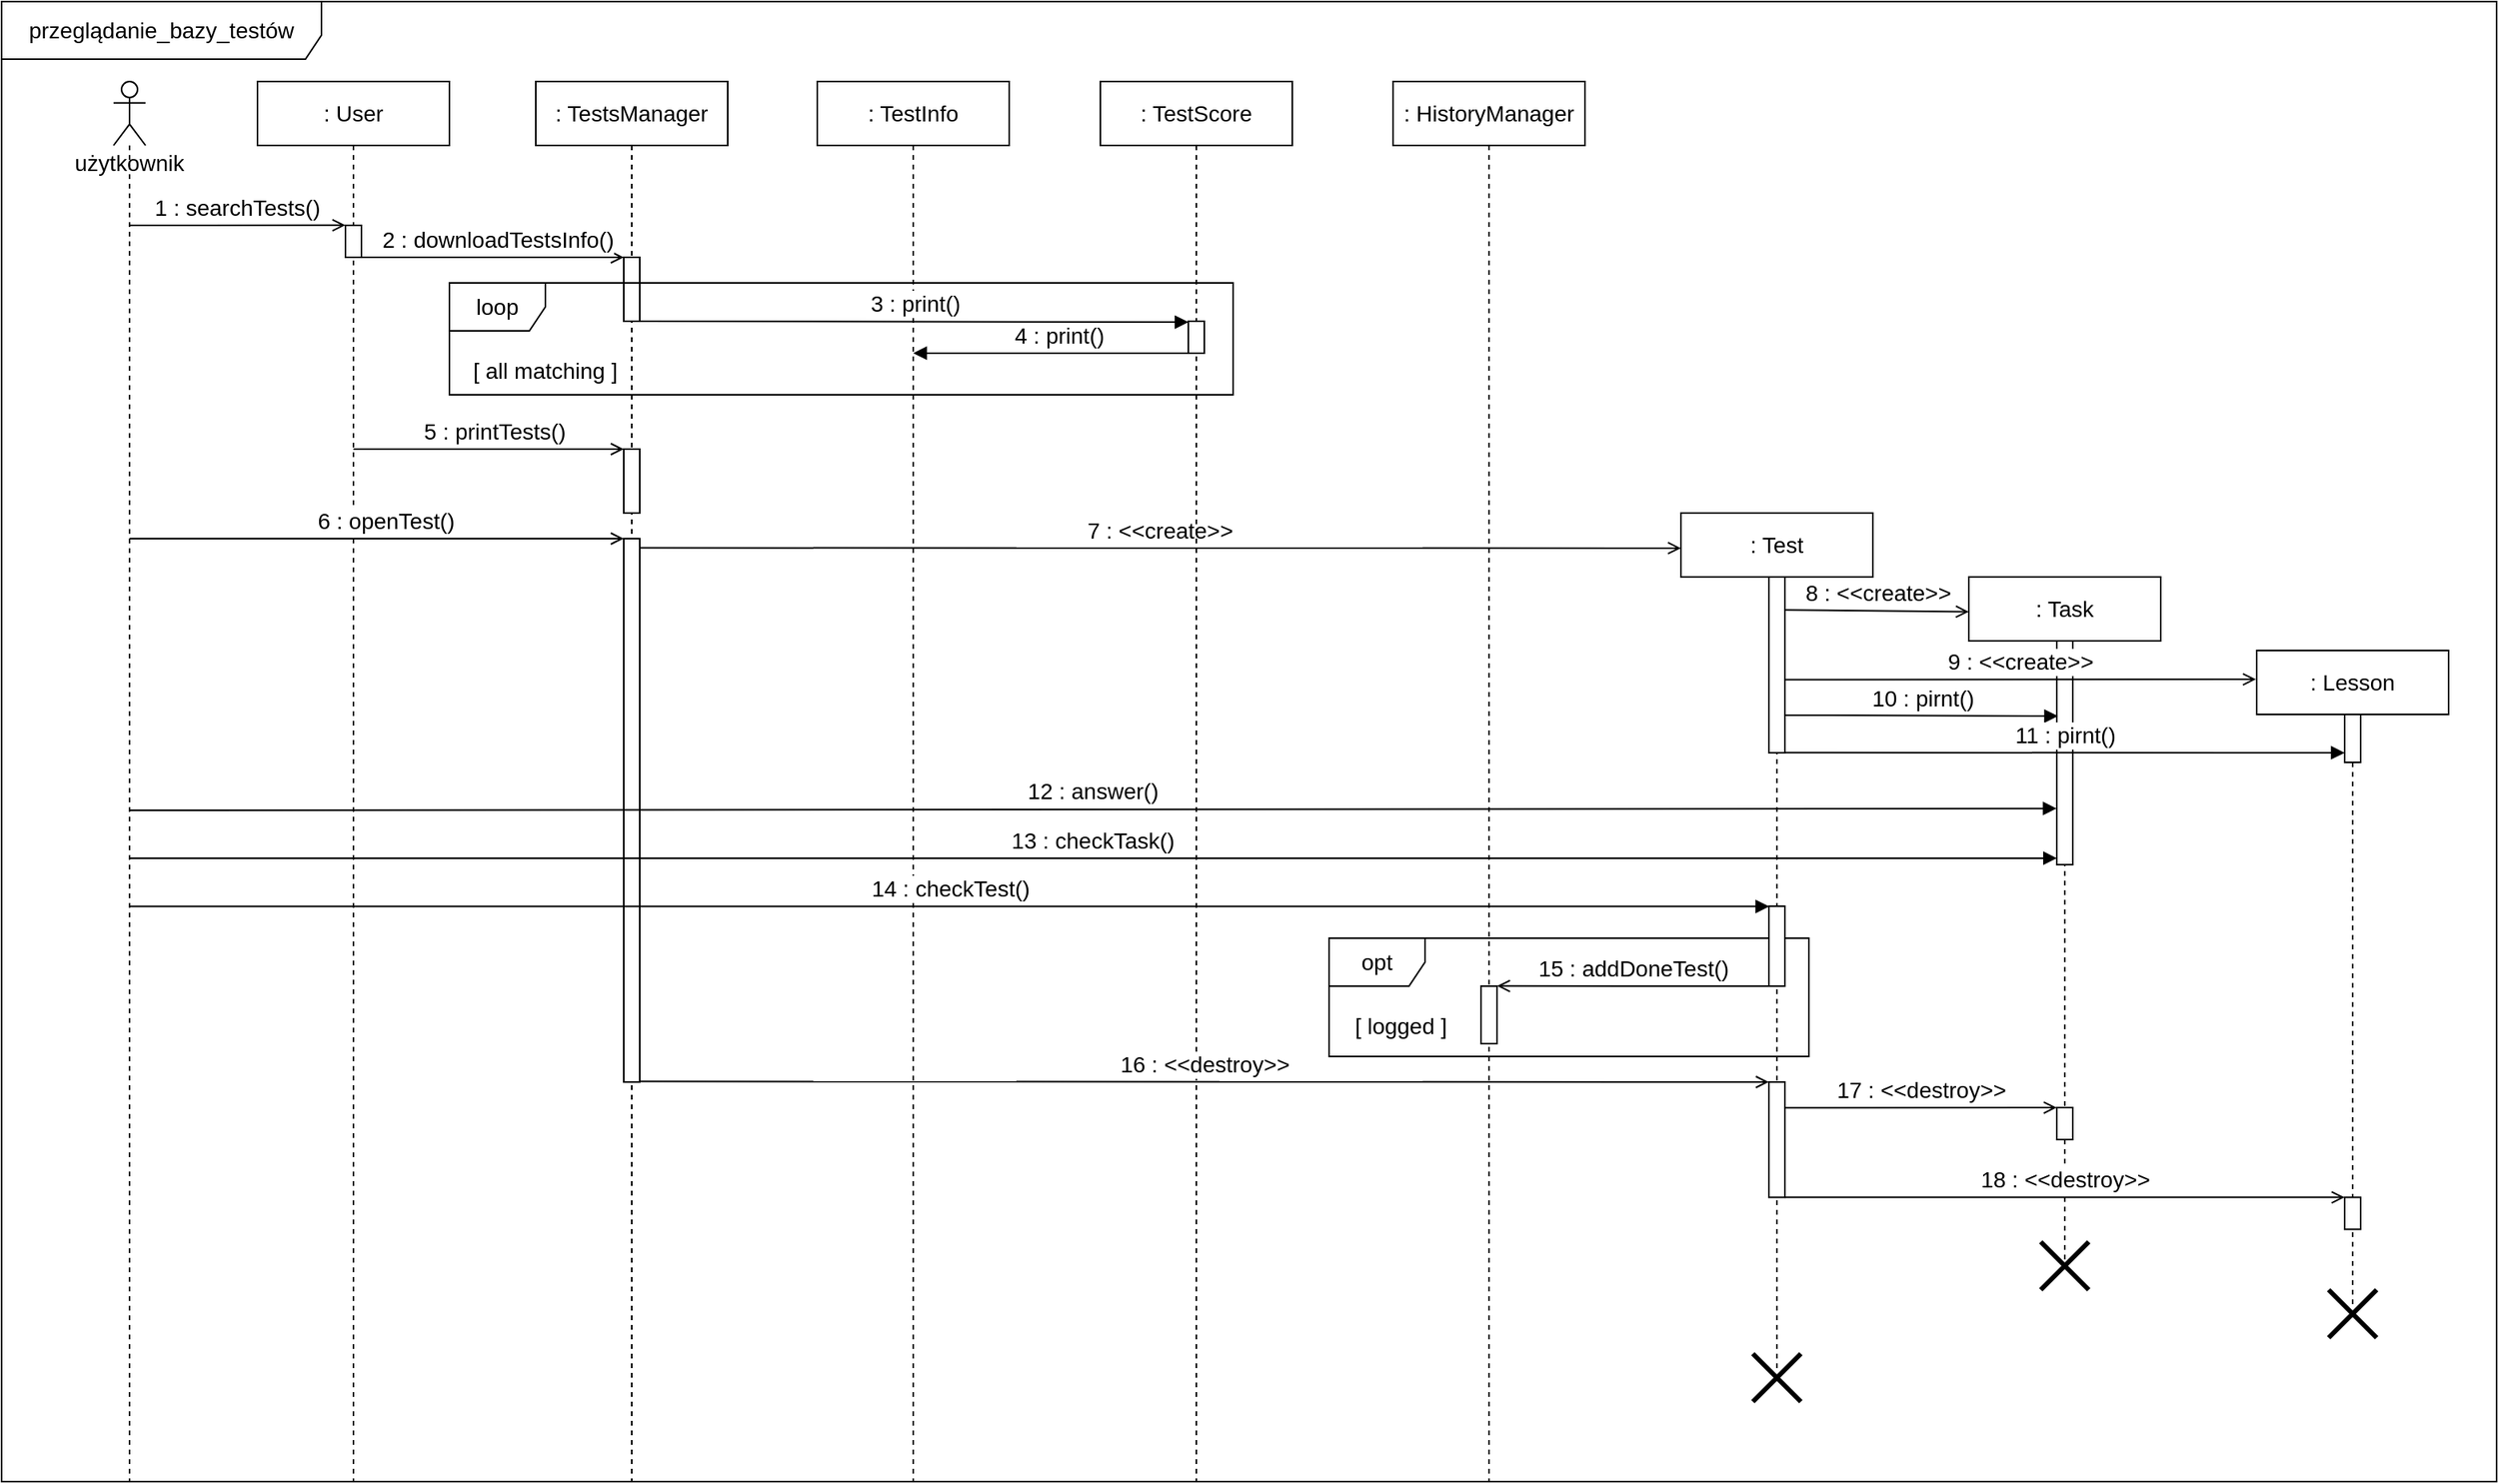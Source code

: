 <mxfile version="15.8.9" type="device"><diagram id="kgpKYQtTHZ0yAKxKKP6v" name="Page-1"><mxGraphModel dx="1278" dy="571" grid="1" gridSize="10" guides="1" tooltips="1" connect="1" arrows="1" fold="1" page="1" pageScale="1" pageWidth="850" pageHeight="1100" math="0" shadow="0"><root><mxCell id="0"/><mxCell id="1" parent="0"/><mxCell id="mX7ccbP9pgmAW0MSnkVz-1" value="&lt;font style=&quot;font-size: 14px&quot;&gt;użytkownik&lt;/font&gt;" style="shape=umlLifeline;participant=umlActor;perimeter=lifelinePerimeter;whiteSpace=wrap;html=1;container=1;collapsible=0;recursiveResize=0;verticalAlign=top;spacingTop=36;outlineConnect=0;" parent="1" vertex="1"><mxGeometry x="130" y="74" width="20" height="876" as="geometry"/></mxCell><mxCell id="mX7ccbP9pgmAW0MSnkVz-2" value="1 : searchTests()" style="html=1;verticalAlign=bottom;endArrow=open;rounded=0;fontSize=14;entryX=-0.005;entryY=-0.005;entryDx=0;entryDy=0;entryPerimeter=0;endFill=0;" parent="mX7ccbP9pgmAW0MSnkVz-1" target="mX7ccbP9pgmAW0MSnkVz-13" edge="1"><mxGeometry width="80" relative="1" as="geometry"><mxPoint x="10" y="90" as="sourcePoint"/><mxPoint x="90" y="90" as="targetPoint"/></mxGeometry></mxCell><mxCell id="mX7ccbP9pgmAW0MSnkVz-3" value=": TestsManager" style="shape=umlLifeline;perimeter=lifelinePerimeter;whiteSpace=wrap;html=1;container=1;collapsible=0;recursiveResize=0;outlineConnect=0;fontSize=14;" parent="1" vertex="1"><mxGeometry x="394" y="74" width="120" height="876" as="geometry"/></mxCell><mxCell id="mX7ccbP9pgmAW0MSnkVz-4" value="" style="html=1;points=[];perimeter=orthogonalPerimeter;fontSize=14;" parent="mX7ccbP9pgmAW0MSnkVz-3" vertex="1"><mxGeometry x="55" y="110" width="10" height="40" as="geometry"/></mxCell><mxCell id="mX7ccbP9pgmAW0MSnkVz-5" value="" style="html=1;points=[];perimeter=orthogonalPerimeter;fontSize=14;" parent="mX7ccbP9pgmAW0MSnkVz-3" vertex="1"><mxGeometry x="55" y="230" width="10" height="40" as="geometry"/></mxCell><mxCell id="mX7ccbP9pgmAW0MSnkVz-6" value="" style="html=1;points=[];perimeter=orthogonalPerimeter;fontSize=14;" parent="mX7ccbP9pgmAW0MSnkVz-3" vertex="1"><mxGeometry x="55" y="286" width="10" height="340" as="geometry"/></mxCell><mxCell id="mX7ccbP9pgmAW0MSnkVz-7" value=": TestInfo" style="shape=umlLifeline;perimeter=lifelinePerimeter;whiteSpace=wrap;html=1;container=1;collapsible=0;recursiveResize=0;outlineConnect=0;fontSize=14;" parent="1" vertex="1"><mxGeometry x="570" y="74" width="120" height="876" as="geometry"/></mxCell><mxCell id="mX7ccbP9pgmAW0MSnkVz-8" value="opt" style="shape=umlFrame;whiteSpace=wrap;html=1;fontSize=14;" parent="mX7ccbP9pgmAW0MSnkVz-7" vertex="1"><mxGeometry x="320" y="536" width="300" height="74" as="geometry"/></mxCell><mxCell id="mX7ccbP9pgmAW0MSnkVz-10" value=": HistoryManager" style="shape=umlLifeline;perimeter=lifelinePerimeter;whiteSpace=wrap;html=1;container=1;collapsible=0;recursiveResize=0;outlineConnect=0;fontSize=14;" parent="1" vertex="1"><mxGeometry x="930" y="74" width="120" height="876" as="geometry"/></mxCell><mxCell id="mX7ccbP9pgmAW0MSnkVz-11" value="" style="html=1;points=[];perimeter=orthogonalPerimeter;fontSize=10;" parent="mX7ccbP9pgmAW0MSnkVz-10" vertex="1"><mxGeometry x="55" y="566" width="10" height="36" as="geometry"/></mxCell><mxCell id="mX7ccbP9pgmAW0MSnkVz-12" value=": User" style="shape=umlLifeline;perimeter=lifelinePerimeter;whiteSpace=wrap;html=1;container=1;collapsible=0;recursiveResize=0;outlineConnect=0;fontSize=14;" parent="1" vertex="1"><mxGeometry x="220" y="74" width="120" height="876" as="geometry"/></mxCell><mxCell id="mX7ccbP9pgmAW0MSnkVz-13" value="" style="html=1;points=[];perimeter=orthogonalPerimeter;fontSize=14;" parent="mX7ccbP9pgmAW0MSnkVz-12" vertex="1"><mxGeometry x="55" y="90" width="10" height="20" as="geometry"/></mxCell><mxCell id="mX7ccbP9pgmAW0MSnkVz-14" value="2 : downloadTestsInfo()" style="html=1;verticalAlign=bottom;endArrow=open;rounded=0;fontSize=14;entryX=0;entryY=0;entryDx=0;entryDy=0;entryPerimeter=0;endFill=0;fillColor=none;exitX=1;exitY=1;exitDx=0;exitDy=0;exitPerimeter=0;" parent="1" source="mX7ccbP9pgmAW0MSnkVz-13" target="mX7ccbP9pgmAW0MSnkVz-4" edge="1"><mxGeometry x="0.035" width="80" relative="1" as="geometry"><mxPoint x="300" y="184" as="sourcePoint"/><mxPoint x="453.95" y="183.83" as="targetPoint"/><mxPoint as="offset"/></mxGeometry></mxCell><mxCell id="mX7ccbP9pgmAW0MSnkVz-15" value="3 : print()" style="html=1;verticalAlign=bottom;endArrow=block;rounded=0;fontSize=14;entryX=0.008;entryY=0.028;entryDx=0;entryDy=0;entryPerimeter=0;exitX=1.002;exitY=0.999;exitDx=0;exitDy=0;exitPerimeter=0;" parent="1" source="mX7ccbP9pgmAW0MSnkVz-4" target="mX7ccbP9pgmAW0MSnkVz-41" edge="1"><mxGeometry width="80" relative="1" as="geometry"><mxPoint x="460" y="204" as="sourcePoint"/><mxPoint x="802.12" y="223.96" as="targetPoint"/></mxGeometry></mxCell><mxCell id="mX7ccbP9pgmAW0MSnkVz-16" value="loop" style="shape=umlFrame;whiteSpace=wrap;html=1;fontSize=14;" parent="1" vertex="1"><mxGeometry x="340" y="200" width="490" height="70" as="geometry"/></mxCell><mxCell id="mX7ccbP9pgmAW0MSnkVz-17" value=": Test" style="shape=umlLifeline;perimeter=lifelinePerimeter;whiteSpace=wrap;html=1;container=1;collapsible=0;recursiveResize=0;outlineConnect=0;fontSize=14;" parent="1" vertex="1"><mxGeometry x="1110" y="344" width="120" height="536" as="geometry"/></mxCell><mxCell id="mX7ccbP9pgmAW0MSnkVz-18" value="" style="html=1;points=[];perimeter=orthogonalPerimeter;fontSize=14;" parent="mX7ccbP9pgmAW0MSnkVz-17" vertex="1"><mxGeometry x="55" y="40" width="10" height="110" as="geometry"/></mxCell><mxCell id="mX7ccbP9pgmAW0MSnkVz-19" value="" style="html=1;points=[];perimeter=orthogonalPerimeter;fontSize=10;" parent="mX7ccbP9pgmAW0MSnkVz-17" vertex="1"><mxGeometry x="55" y="356" width="10" height="72.16" as="geometry"/></mxCell><mxCell id="mX7ccbP9pgmAW0MSnkVz-22" value="" style="html=1;points=[];perimeter=orthogonalPerimeter;" parent="mX7ccbP9pgmAW0MSnkVz-17" vertex="1"><mxGeometry x="55" y="246" width="10" height="50" as="geometry"/></mxCell><mxCell id="mX7ccbP9pgmAW0MSnkVz-23" value=": Task" style="shape=umlLifeline;perimeter=lifelinePerimeter;whiteSpace=wrap;html=1;container=1;collapsible=0;recursiveResize=0;outlineConnect=0;fontSize=14;" parent="1" vertex="1"><mxGeometry x="1290" y="384" width="120" height="436" as="geometry"/></mxCell><mxCell id="mX7ccbP9pgmAW0MSnkVz-25" value="" style="html=1;points=[];perimeter=orthogonalPerimeter;fontSize=10;" parent="mX7ccbP9pgmAW0MSnkVz-23" vertex="1"><mxGeometry x="55" y="332" width="10" height="20" as="geometry"/></mxCell><mxCell id="mX7ccbP9pgmAW0MSnkVz-26" value="" style="html=1;points=[];perimeter=orthogonalPerimeter;" parent="mX7ccbP9pgmAW0MSnkVz-23" vertex="1"><mxGeometry x="55" y="40" width="10" height="140" as="geometry"/></mxCell><mxCell id="mX7ccbP9pgmAW0MSnkVz-28" value=": Lesson" style="shape=umlLifeline;perimeter=lifelinePerimeter;whiteSpace=wrap;html=1;container=1;collapsible=0;recursiveResize=0;outlineConnect=0;fontSize=14;" parent="1" vertex="1"><mxGeometry x="1470" y="430" width="120" height="410" as="geometry"/></mxCell><mxCell id="mX7ccbP9pgmAW0MSnkVz-29" value="" style="html=1;points=[];perimeter=orthogonalPerimeter;fontSize=14;" parent="mX7ccbP9pgmAW0MSnkVz-28" vertex="1"><mxGeometry x="55" y="40" width="10" height="30" as="geometry"/></mxCell><mxCell id="mX7ccbP9pgmAW0MSnkVz-30" value="" style="html=1;points=[];perimeter=orthogonalPerimeter;fontSize=10;" parent="mX7ccbP9pgmAW0MSnkVz-28" vertex="1"><mxGeometry x="55" y="342.16" width="10" height="20" as="geometry"/></mxCell><mxCell id="mX7ccbP9pgmAW0MSnkVz-31" value="&lt;font style=&quot;font-size: 14px&quot;&gt;[ all matching ]&lt;/font&gt;" style="text;html=1;strokeColor=none;fillColor=none;align=center;verticalAlign=middle;whiteSpace=wrap;rounded=0;fontSize=14;" parent="1" vertex="1"><mxGeometry x="340" y="240" width="120" height="30" as="geometry"/></mxCell><mxCell id="mX7ccbP9pgmAW0MSnkVz-32" value="&lt;font style=&quot;font-size: 14px&quot;&gt;7 : &amp;lt;&amp;lt;create&amp;gt;&amp;gt;&lt;/font&gt;" style="html=1;verticalAlign=bottom;endArrow=open;rounded=0;fontSize=10;endFill=0;exitX=1;exitY=0.017;exitDx=0;exitDy=0;exitPerimeter=0;entryX=0;entryY=0.041;entryDx=0;entryDy=0;entryPerimeter=0;" parent="1" source="mX7ccbP9pgmAW0MSnkVz-6" target="mX7ccbP9pgmAW0MSnkVz-17" edge="1"><mxGeometry width="80" relative="1" as="geometry"><mxPoint x="460" y="384" as="sourcePoint"/><mxPoint x="1100" y="366" as="targetPoint"/></mxGeometry></mxCell><mxCell id="mX7ccbP9pgmAW0MSnkVz-33" value="&lt;font style=&quot;font-size: 14px&quot;&gt;8 : &amp;lt;&amp;lt;create&amp;gt;&amp;gt;&lt;/font&gt;" style="html=1;verticalAlign=bottom;endArrow=open;rounded=0;fontSize=10;endFill=0;exitX=1.008;exitY=0.187;exitDx=0;exitDy=0;exitPerimeter=0;entryX=0;entryY=0.05;entryDx=0;entryDy=0;entryPerimeter=0;" parent="1" source="mX7ccbP9pgmAW0MSnkVz-18" target="mX7ccbP9pgmAW0MSnkVz-23" edge="1"><mxGeometry width="80" relative="1" as="geometry"><mxPoint x="1180" y="410" as="sourcePoint"/><mxPoint x="1270" y="405" as="targetPoint"/></mxGeometry></mxCell><mxCell id="mX7ccbP9pgmAW0MSnkVz-34" value="&lt;font style=&quot;font-size: 14px&quot;&gt;9 : &amp;lt;&amp;lt;create&amp;gt;&amp;gt;&lt;/font&gt;" style="html=1;verticalAlign=bottom;endArrow=open;rounded=0;fontSize=10;endFill=0;exitX=0.989;exitY=0.584;exitDx=0;exitDy=0;exitPerimeter=0;entryX=-0.004;entryY=0.044;entryDx=0;entryDy=0;entryPerimeter=0;" parent="1" source="mX7ccbP9pgmAW0MSnkVz-18" target="mX7ccbP9pgmAW0MSnkVz-28" edge="1"><mxGeometry width="80" relative="1" as="geometry"><mxPoint x="1250" y="449" as="sourcePoint"/><mxPoint x="1430" y="448" as="targetPoint"/></mxGeometry></mxCell><mxCell id="mX7ccbP9pgmAW0MSnkVz-35" value="5 : printTests()" style="html=1;verticalAlign=bottom;endArrow=open;rounded=0;fontSize=14;entryX=0;entryY=0;entryDx=0;entryDy=0;entryPerimeter=0;endFill=0;fillColor=none;" parent="1" source="mX7ccbP9pgmAW0MSnkVz-12" target="mX7ccbP9pgmAW0MSnkVz-5" edge="1"><mxGeometry x="0.035" width="80" relative="1" as="geometry"><mxPoint x="300" y="304" as="sourcePoint"/><mxPoint x="453.95" y="303.83" as="targetPoint"/><mxPoint as="offset"/></mxGeometry></mxCell><mxCell id="mX7ccbP9pgmAW0MSnkVz-36" value="6 : openTest()" style="html=1;verticalAlign=bottom;endArrow=open;rounded=0;fontSize=14;entryX=0;entryY=0;entryDx=0;entryDy=0;entryPerimeter=0;endFill=0;fillColor=none;" parent="1" source="mX7ccbP9pgmAW0MSnkVz-1" target="mX7ccbP9pgmAW0MSnkVz-6" edge="1"><mxGeometry x="0.035" width="80" relative="1" as="geometry"><mxPoint x="279.667" y="364" as="sourcePoint"/><mxPoint x="453.95" y="363.83" as="targetPoint"/><mxPoint as="offset"/></mxGeometry></mxCell><mxCell id="mX7ccbP9pgmAW0MSnkVz-37" value="&lt;font style=&quot;font-size: 14px&quot;&gt;15 : addDoneTest()&lt;/font&gt;" style="html=1;verticalAlign=bottom;endArrow=open;rounded=0;fontSize=10;endFill=0;exitX=-0.005;exitY=1.001;exitDx=0;exitDy=0;exitPerimeter=0;entryX=1.005;entryY=-0.003;entryDx=0;entryDy=0;entryPerimeter=0;" parent="1" source="mX7ccbP9pgmAW0MSnkVz-22" target="mX7ccbP9pgmAW0MSnkVz-11" edge="1"><mxGeometry width="80" relative="1" as="geometry"><mxPoint x="1160" y="638" as="sourcePoint"/><mxPoint x="1000" y="637" as="targetPoint"/></mxGeometry></mxCell><mxCell id="mX7ccbP9pgmAW0MSnkVz-38" value="&lt;font style=&quot;font-size: 14px&quot;&gt;17 : &amp;lt;&amp;lt;destroy&amp;gt;&amp;gt;&lt;/font&gt;" style="html=1;verticalAlign=bottom;endArrow=open;rounded=0;fontSize=10;endFill=0;entryX=-0.004;entryY=0;entryDx=0;entryDy=0;entryPerimeter=0;exitX=1.033;exitY=0.224;exitDx=0;exitDy=0;exitPerimeter=0;" parent="1" source="mX7ccbP9pgmAW0MSnkVz-19" target="mX7ccbP9pgmAW0MSnkVz-25" edge="1"><mxGeometry width="80" relative="1" as="geometry"><mxPoint x="1190" y="716" as="sourcePoint"/><mxPoint x="460" y="367.84" as="targetPoint"/></mxGeometry></mxCell><mxCell id="mX7ccbP9pgmAW0MSnkVz-39" value="&lt;font style=&quot;font-size: 14px&quot;&gt;18 : &amp;lt;&amp;lt;destroy&amp;gt;&amp;gt;&lt;/font&gt;" style="html=1;verticalAlign=bottom;endArrow=open;rounded=0;fontSize=10;endFill=0;entryX=-0.004;entryY=0;entryDx=0;entryDy=0;entryPerimeter=0;exitX=1.014;exitY=1;exitDx=0;exitDy=0;exitPerimeter=0;" parent="1" source="mX7ccbP9pgmAW0MSnkVz-19" target="mX7ccbP9pgmAW0MSnkVz-30" edge="1"><mxGeometry width="80" relative="1" as="geometry"><mxPoint x="1175.14" y="777.84" as="sourcePoint"/><mxPoint x="640" y="410" as="targetPoint"/></mxGeometry></mxCell><mxCell id="mX7ccbP9pgmAW0MSnkVz-40" value=": TestScore" style="shape=umlLifeline;perimeter=lifelinePerimeter;whiteSpace=wrap;html=1;container=1;collapsible=0;recursiveResize=0;outlineConnect=0;fontSize=14;" parent="1" vertex="1"><mxGeometry x="747" y="74" width="120" height="876" as="geometry"/></mxCell><mxCell id="mX7ccbP9pgmAW0MSnkVz-41" value="" style="html=1;points=[];perimeter=orthogonalPerimeter;" parent="mX7ccbP9pgmAW0MSnkVz-40" vertex="1"><mxGeometry x="55" y="150" width="10" height="20" as="geometry"/></mxCell><mxCell id="mX7ccbP9pgmAW0MSnkVz-42" value="&lt;font style=&quot;font-size: 14px&quot;&gt;13 : checkTask()&lt;/font&gt;" style="html=1;verticalAlign=bottom;endArrow=block;rounded=0;entryX=0.011;entryY=0.971;entryDx=0;entryDy=0;entryPerimeter=0;" parent="mX7ccbP9pgmAW0MSnkVz-40" target="mX7ccbP9pgmAW0MSnkVz-26" edge="1"><mxGeometry width="80" relative="1" as="geometry"><mxPoint x="-607" y="486" as="sourcePoint"/><mxPoint x="533" y="486" as="targetPoint"/></mxGeometry></mxCell><mxCell id="mX7ccbP9pgmAW0MSnkVz-43" value="&lt;font style=&quot;font-size: 14px&quot;&gt;12 : answer()&lt;/font&gt;" style="html=1;verticalAlign=bottom;endArrow=block;rounded=0;entryX=-0.011;entryY=0.749;entryDx=0;entryDy=0;entryPerimeter=0;" parent="mX7ccbP9pgmAW0MSnkVz-40" target="mX7ccbP9pgmAW0MSnkVz-26" edge="1"><mxGeometry width="80" relative="1" as="geometry"><mxPoint x="-607" y="456" as="sourcePoint"/><mxPoint x="523" y="456" as="targetPoint"/></mxGeometry></mxCell><mxCell id="mX7ccbP9pgmAW0MSnkVz-44" value="&lt;font style=&quot;font-size: 14px&quot;&gt;16 : &amp;lt;&amp;lt;destroy&amp;gt;&amp;gt;&lt;/font&gt;" style="html=1;verticalAlign=bottom;endArrow=open;rounded=0;fontSize=10;endFill=0;entryX=-0.004;entryY=0;entryDx=0;entryDy=0;entryPerimeter=0;exitX=1.001;exitY=0.999;exitDx=0;exitDy=0;exitPerimeter=0;" parent="1" source="mX7ccbP9pgmAW0MSnkVz-6" target="mX7ccbP9pgmAW0MSnkVz-19" edge="1"><mxGeometry width="80" relative="1" as="geometry"><mxPoint x="500" y="694" as="sourcePoint"/><mxPoint x="1170" y="701.84" as="targetPoint"/></mxGeometry></mxCell><mxCell id="mX7ccbP9pgmAW0MSnkVz-45" value="" style="shape=umlDestroy;whiteSpace=wrap;html=1;strokeWidth=3;fontSize=14;" parent="1" vertex="1"><mxGeometry x="1515" y="830" width="30" height="30" as="geometry"/></mxCell><mxCell id="mX7ccbP9pgmAW0MSnkVz-46" value="" style="shape=umlDestroy;whiteSpace=wrap;html=1;strokeWidth=3;fontSize=14;" parent="1" vertex="1"><mxGeometry x="1335" y="800" width="30" height="30" as="geometry"/></mxCell><mxCell id="mX7ccbP9pgmAW0MSnkVz-47" value="przeglądanie_bazy_testów" style="shape=umlFrame;whiteSpace=wrap;html=1;fontSize=14;width=200;height=36;" parent="1" vertex="1"><mxGeometry x="60" y="24" width="1560" height="926" as="geometry"/></mxCell><mxCell id="mX7ccbP9pgmAW0MSnkVz-48" value="&lt;font style=&quot;font-size: 14px&quot;&gt;4 : print()&lt;/font&gt;" style="html=1;verticalAlign=bottom;endArrow=block;rounded=0;exitX=1.009;exitY=0.999;exitDx=0;exitDy=0;exitPerimeter=0;" parent="1" source="mX7ccbP9pgmAW0MSnkVz-41" target="mX7ccbP9pgmAW0MSnkVz-7" edge="1"><mxGeometry width="80" relative="1" as="geometry"><mxPoint x="820" y="250" as="sourcePoint"/><mxPoint x="740" y="249" as="targetPoint"/></mxGeometry></mxCell><mxCell id="mX7ccbP9pgmAW0MSnkVz-49" value="&lt;font style=&quot;font-size: 14px&quot;&gt;14 : checkTest()&lt;/font&gt;" style="html=1;verticalAlign=bottom;endArrow=block;rounded=0;entryX=0.02;entryY=0.003;entryDx=0;entryDy=0;entryPerimeter=0;" parent="1" source="mX7ccbP9pgmAW0MSnkVz-1" target="mX7ccbP9pgmAW0MSnkVz-22" edge="1"><mxGeometry width="80" relative="1" as="geometry"><mxPoint x="460" y="540" as="sourcePoint"/><mxPoint x="1160" y="594" as="targetPoint"/></mxGeometry></mxCell><mxCell id="mX7ccbP9pgmAW0MSnkVz-21" value="&lt;font style=&quot;font-size: 14px&quot;&gt;10 : pirnt()&lt;/font&gt;" style="html=1;verticalAlign=bottom;endArrow=block;rounded=0;exitX=1.011;exitY=0.786;exitDx=0;exitDy=0;exitPerimeter=0;entryX=0.074;entryY=0.336;entryDx=0;entryDy=0;entryPerimeter=0;" parent="1" source="mX7ccbP9pgmAW0MSnkVz-18" target="mX7ccbP9pgmAW0MSnkVz-26" edge="1"><mxGeometry width="80" relative="1" as="geometry"><mxPoint x="1210" y="469" as="sourcePoint"/><mxPoint x="1330" y="470" as="targetPoint"/><Array as="points"/></mxGeometry></mxCell><mxCell id="mX7ccbP9pgmAW0MSnkVz-27" value="&lt;font style=&quot;font-size: 14px&quot;&gt;11 : pirnt()&lt;/font&gt;" style="html=1;verticalAlign=bottom;endArrow=block;rounded=0;exitX=1.004;exitY=0.999;exitDx=0;exitDy=0;exitPerimeter=0;entryX=0;entryY=0.8;entryDx=0;entryDy=0;entryPerimeter=0;" parent="1" source="mX7ccbP9pgmAW0MSnkVz-18" target="mX7ccbP9pgmAW0MSnkVz-29" edge="1"><mxGeometry width="80" relative="1" as="geometry"><mxPoint x="1170.5" y="494" as="sourcePoint"/><mxPoint x="1510" y="494" as="targetPoint"/><Array as="points"/></mxGeometry></mxCell><mxCell id="mX7ccbP9pgmAW0MSnkVz-20" value="" style="shape=umlDestroy;whiteSpace=wrap;html=1;strokeWidth=3;fontSize=14;" parent="1" vertex="1"><mxGeometry x="1155" y="870" width="30" height="30" as="geometry"/></mxCell><mxCell id="mX7ccbP9pgmAW0MSnkVz-9" value="[ logged ]" style="text;html=1;strokeColor=none;fillColor=none;align=center;verticalAlign=middle;whiteSpace=wrap;rounded=0;fontSize=14;" parent="1" vertex="1"><mxGeometry x="900" y="650" width="70" height="30" as="geometry"/></mxCell></root></mxGraphModel></diagram></mxfile>
